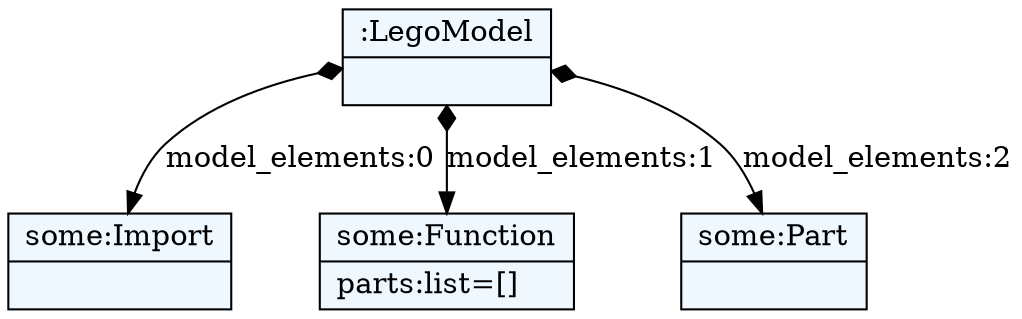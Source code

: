 
    digraph textX {
    fontname = "Bitstream Vera Sans"
    fontsize = 8
    node[
        shape=record,
        style=filled,
        fillcolor=aliceblue
    ]
    nodesep = 0.3
    edge[dir=black,arrowtail=empty]


1360116916672 -> 1360116916864 [label="model_elements:0" arrowtail=diamond dir=both]
1360116916864[label="{some:Import|}"]
1360116916672 -> 1360116916960 [label="model_elements:1" arrowtail=diamond dir=both]
1360116916960[label="{some:Function|parts:list=[]\l}"]
1360116916672 -> 1360116917056 [label="model_elements:2" arrowtail=diamond dir=both]
1360116917056[label="{some:Part|}"]
1360116916672[label="{:LegoModel|}"]

}
